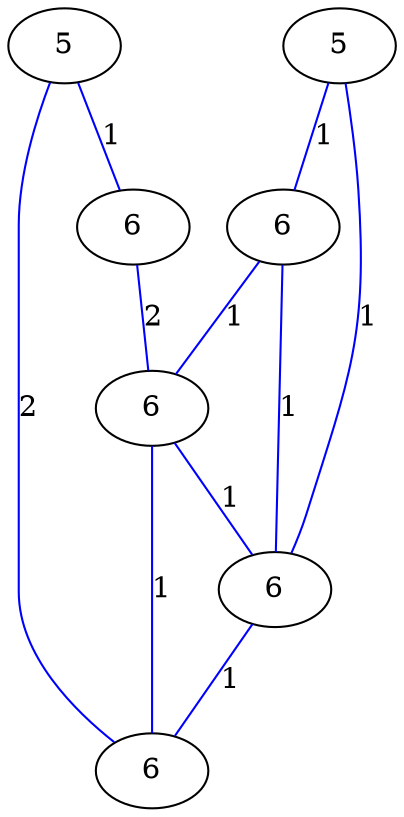graph G {
	0 [label="5"];
	1 [label="5"];
	2 [label="6"];
	3 [label="6"];
	4 [label="6"];
	5 [label="6"];
	6 [label="6"];
	0 -- 2 [label="1", color=blue];
	0 -- 5 [label="1", color=blue];
	1 -- 3 [label="1", color=blue];
	1 -- 6 [label="2", color=blue];
	2 -- 4 [label="1", color=blue];
	2 -- 5 [label="1", color=blue];
	3 -- 4 [label="2", color=blue];
	4 -- 5 [label="1", color=blue];
	4 -- 6 [label="1", color=blue];
	5 -- 6 [label="1", color=blue];
}